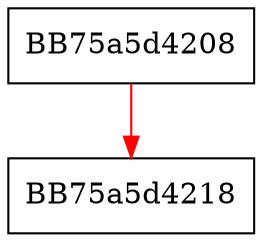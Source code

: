 digraph SymCryptFdefRawSquare {
  node [shape="box"];
  graph [splines=ortho];
  BB75a5d4208 -> BB75a5d4218 [color="red"];
}